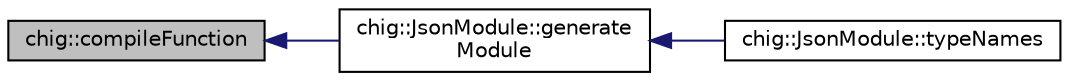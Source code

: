 digraph "chig::compileFunction"
{
 // INTERACTIVE_SVG=YES
  edge [fontname="Helvetica",fontsize="10",labelfontname="Helvetica",labelfontsize="10"];
  node [fontname="Helvetica",fontsize="10",shape=record];
  rankdir="LR";
  Node51 [label="chig::compileFunction",height=0.2,width=0.4,color="black", fillcolor="grey75", style="filled", fontcolor="black"];
  Node51 -> Node52 [dir="back",color="midnightblue",fontsize="10",style="solid",fontname="Helvetica"];
  Node52 [label="chig::JsonModule::generate\lModule",height=0.2,width=0.4,color="black", fillcolor="white", style="filled",URL="$structchig_1_1JsonModule.html#a073e960b2d6f07ffaa983a61f8b0f635"];
  Node52 -> Node53 [dir="back",color="midnightblue",fontsize="10",style="solid",fontname="Helvetica"];
  Node53 [label="chig::JsonModule::typeNames",height=0.2,width=0.4,color="black", fillcolor="white", style="filled",URL="$structchig_1_1JsonModule.html#ac0085e28a8ff704511c0a4bb1f8eb42d",tooltip="Get the possible DataType names. "];
}
